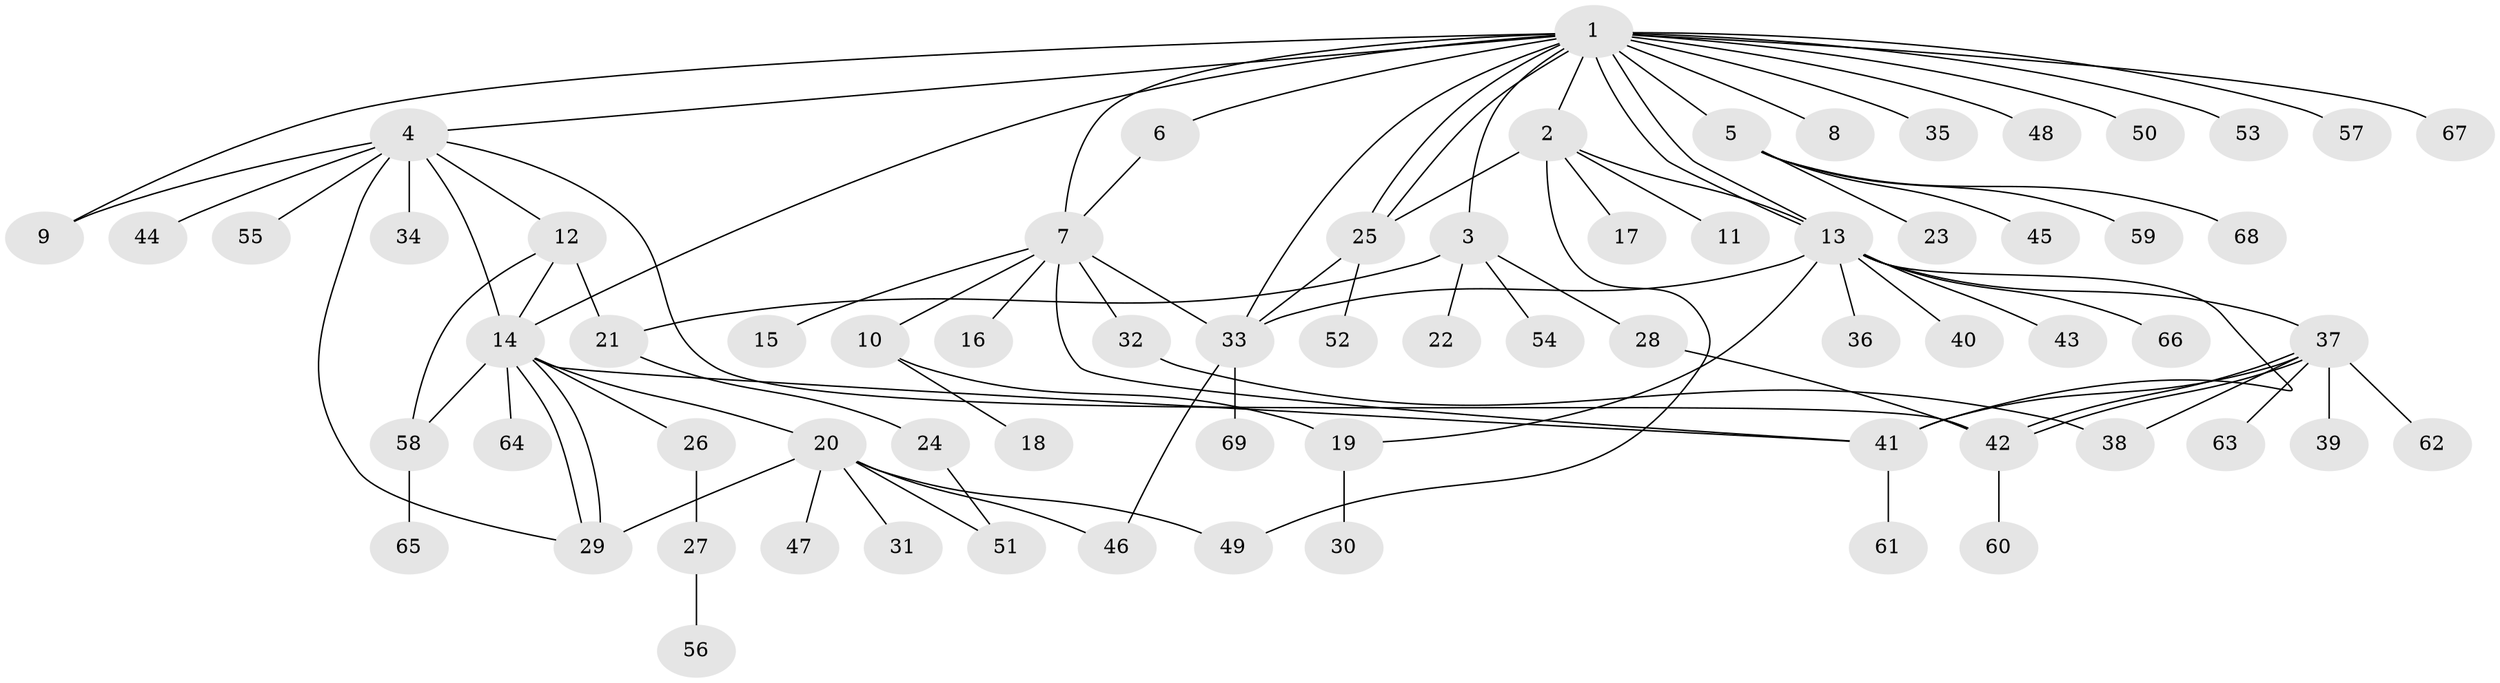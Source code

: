 // Generated by graph-tools (version 1.1) at 2025/48/03/09/25 04:48:40]
// undirected, 69 vertices, 95 edges
graph export_dot {
graph [start="1"]
  node [color=gray90,style=filled];
  1;
  2;
  3;
  4;
  5;
  6;
  7;
  8;
  9;
  10;
  11;
  12;
  13;
  14;
  15;
  16;
  17;
  18;
  19;
  20;
  21;
  22;
  23;
  24;
  25;
  26;
  27;
  28;
  29;
  30;
  31;
  32;
  33;
  34;
  35;
  36;
  37;
  38;
  39;
  40;
  41;
  42;
  43;
  44;
  45;
  46;
  47;
  48;
  49;
  50;
  51;
  52;
  53;
  54;
  55;
  56;
  57;
  58;
  59;
  60;
  61;
  62;
  63;
  64;
  65;
  66;
  67;
  68;
  69;
  1 -- 2;
  1 -- 3;
  1 -- 4;
  1 -- 5;
  1 -- 6;
  1 -- 7;
  1 -- 8;
  1 -- 9;
  1 -- 13;
  1 -- 13;
  1 -- 14;
  1 -- 25;
  1 -- 25;
  1 -- 33;
  1 -- 35;
  1 -- 48;
  1 -- 50;
  1 -- 53;
  1 -- 57;
  1 -- 67;
  2 -- 11;
  2 -- 13;
  2 -- 17;
  2 -- 25;
  2 -- 49;
  3 -- 21;
  3 -- 22;
  3 -- 28;
  3 -- 54;
  4 -- 9;
  4 -- 12;
  4 -- 14;
  4 -- 29;
  4 -- 34;
  4 -- 42;
  4 -- 44;
  4 -- 55;
  5 -- 23;
  5 -- 45;
  5 -- 59;
  5 -- 68;
  6 -- 7;
  7 -- 10;
  7 -- 15;
  7 -- 16;
  7 -- 32;
  7 -- 33;
  7 -- 41;
  10 -- 18;
  10 -- 19;
  12 -- 14;
  12 -- 21;
  12 -- 58;
  13 -- 19;
  13 -- 33;
  13 -- 36;
  13 -- 37;
  13 -- 40;
  13 -- 41;
  13 -- 43;
  13 -- 66;
  14 -- 20;
  14 -- 26;
  14 -- 29;
  14 -- 29;
  14 -- 41;
  14 -- 58;
  14 -- 64;
  19 -- 30;
  20 -- 29;
  20 -- 31;
  20 -- 46;
  20 -- 47;
  20 -- 49;
  20 -- 51;
  21 -- 24;
  24 -- 51;
  25 -- 33;
  25 -- 52;
  26 -- 27;
  27 -- 56;
  28 -- 42;
  32 -- 38;
  33 -- 46;
  33 -- 69;
  37 -- 38;
  37 -- 39;
  37 -- 41;
  37 -- 42;
  37 -- 42;
  37 -- 62;
  37 -- 63;
  41 -- 61;
  42 -- 60;
  58 -- 65;
}
